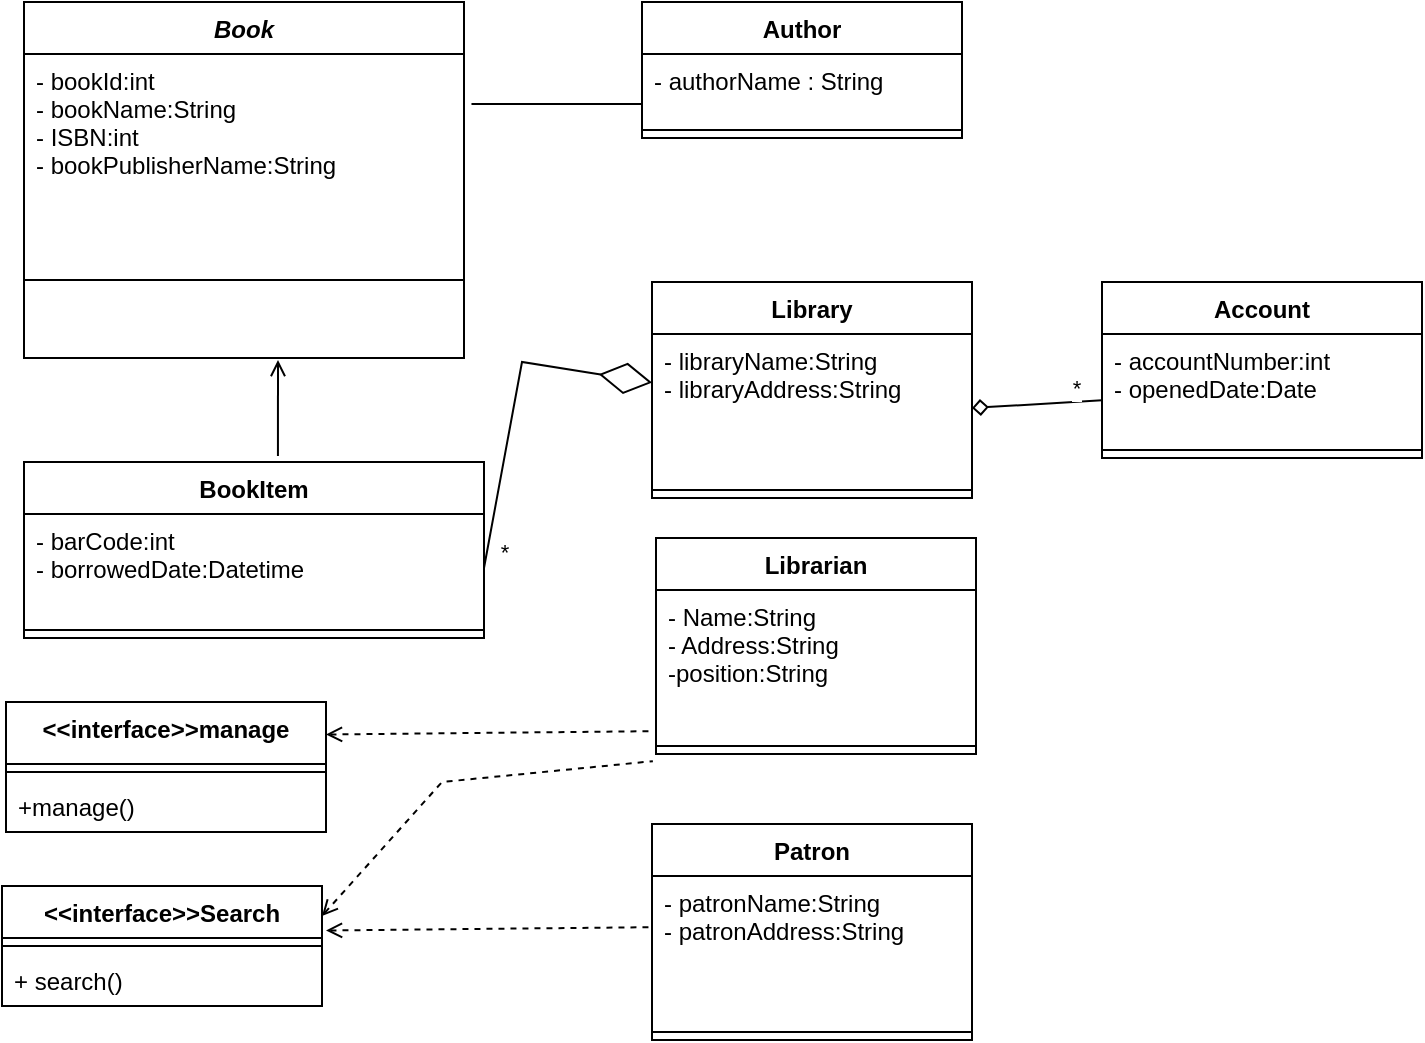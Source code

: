 <mxfile>
    <diagram id="nzj4xnl-at-yW_SZHucE" name="Page-1">
        <mxGraphModel dx="591" dy="911" grid="1" gridSize="10" guides="1" tooltips="1" connect="1" arrows="1" fold="1" page="1" pageScale="1" pageWidth="850" pageHeight="1100" math="0" shadow="0">
            <root>
                <mxCell id="0"/>
                <mxCell id="1" parent="0"/>
                <mxCell id="GIKGNwncqvEjht2F7XLn-5" value="Book" style="swimlane;fontStyle=3;align=center;verticalAlign=top;childLayout=stackLayout;horizontal=1;startSize=26;horizontalStack=0;resizeParent=1;resizeParentMax=0;resizeLast=0;collapsible=1;marginBottom=0;" parent="1" vertex="1">
                    <mxGeometry x="31" y="40" width="220" height="178" as="geometry"/>
                </mxCell>
                <mxCell id="GIKGNwncqvEjht2F7XLn-6" value="- bookId:int&#10;- bookName:String&#10;- ISBN:int&#10;- bookPublisherName:String" style="text;strokeColor=none;fillColor=none;align=left;verticalAlign=top;spacingLeft=4;spacingRight=4;overflow=hidden;rotatable=0;points=[[0,0.5],[1,0.5]];portConstraint=eastwest;" parent="GIKGNwncqvEjht2F7XLn-5" vertex="1">
                    <mxGeometry y="26" width="220" height="74" as="geometry"/>
                </mxCell>
                <mxCell id="GIKGNwncqvEjht2F7XLn-7" value="" style="line;strokeWidth=1;fillColor=none;align=left;verticalAlign=middle;spacingTop=-1;spacingLeft=3;spacingRight=3;rotatable=0;labelPosition=right;points=[];portConstraint=eastwest;" parent="GIKGNwncqvEjht2F7XLn-5" vertex="1">
                    <mxGeometry y="100" width="220" height="78" as="geometry"/>
                </mxCell>
                <mxCell id="GIKGNwncqvEjht2F7XLn-12" value="BookItem" style="swimlane;fontStyle=1;align=center;verticalAlign=top;childLayout=stackLayout;horizontal=1;startSize=26;horizontalStack=0;resizeParent=1;resizeParentMax=0;resizeLast=0;collapsible=1;marginBottom=0;" parent="1" vertex="1">
                    <mxGeometry x="31" y="270" width="230" height="88" as="geometry"/>
                </mxCell>
                <mxCell id="GIKGNwncqvEjht2F7XLn-13" value="- barCode:int&#10;- borrowedDate:Datetime" style="text;strokeColor=none;fillColor=none;align=left;verticalAlign=top;spacingLeft=4;spacingRight=4;overflow=hidden;rotatable=0;points=[[0,0.5],[1,0.5]];portConstraint=eastwest;" parent="GIKGNwncqvEjht2F7XLn-12" vertex="1">
                    <mxGeometry y="26" width="230" height="54" as="geometry"/>
                </mxCell>
                <mxCell id="GIKGNwncqvEjht2F7XLn-14" value="" style="line;strokeWidth=1;fillColor=none;align=left;verticalAlign=middle;spacingTop=-1;spacingLeft=3;spacingRight=3;rotatable=0;labelPosition=right;points=[];portConstraint=eastwest;" parent="GIKGNwncqvEjht2F7XLn-12" vertex="1">
                    <mxGeometry y="80" width="230" height="8" as="geometry"/>
                </mxCell>
                <mxCell id="GIKGNwncqvEjht2F7XLn-21" value="" style="endArrow=open;html=1;rounded=0;exitX=0.552;exitY=-0.034;exitDx=0;exitDy=0;exitPerimeter=0;endFill=0;" parent="1" source="GIKGNwncqvEjht2F7XLn-12" edge="1">
                    <mxGeometry width="50" height="50" relative="1" as="geometry">
                        <mxPoint x="108" y="269" as="sourcePoint"/>
                        <mxPoint x="158" y="219" as="targetPoint"/>
                    </mxGeometry>
                </mxCell>
                <mxCell id="GIKGNwncqvEjht2F7XLn-22" value="Author" style="swimlane;fontStyle=1;align=center;verticalAlign=top;childLayout=stackLayout;horizontal=1;startSize=26;horizontalStack=0;resizeParent=1;resizeParentMax=0;resizeLast=0;collapsible=1;marginBottom=0;fillColor=none;" parent="1" vertex="1">
                    <mxGeometry x="340" y="40" width="160" height="68" as="geometry"/>
                </mxCell>
                <mxCell id="GIKGNwncqvEjht2F7XLn-23" value="- authorName : String" style="text;strokeColor=none;fillColor=none;align=left;verticalAlign=top;spacingLeft=4;spacingRight=4;overflow=hidden;rotatable=0;points=[[0,0.5],[1,0.5]];portConstraint=eastwest;" parent="GIKGNwncqvEjht2F7XLn-22" vertex="1">
                    <mxGeometry y="26" width="160" height="34" as="geometry"/>
                </mxCell>
                <mxCell id="GIKGNwncqvEjht2F7XLn-24" value="" style="line;strokeWidth=1;fillColor=none;align=left;verticalAlign=middle;spacingTop=-1;spacingLeft=3;spacingRight=3;rotatable=0;labelPosition=right;points=[];portConstraint=eastwest;" parent="GIKGNwncqvEjht2F7XLn-22" vertex="1">
                    <mxGeometry y="60" width="160" height="8" as="geometry"/>
                </mxCell>
                <mxCell id="GIKGNwncqvEjht2F7XLn-26" value="Library" style="swimlane;fontStyle=1;align=center;verticalAlign=top;childLayout=stackLayout;horizontal=1;startSize=26;horizontalStack=0;resizeParent=1;resizeParentMax=0;resizeLast=0;collapsible=1;marginBottom=0;fillColor=none;" parent="1" vertex="1">
                    <mxGeometry x="345" y="180" width="160" height="108" as="geometry"/>
                </mxCell>
                <mxCell id="GIKGNwncqvEjht2F7XLn-27" value="- libraryName:String&#10;- libraryAddress:String&#10;" style="text;strokeColor=none;fillColor=none;align=left;verticalAlign=top;spacingLeft=4;spacingRight=4;overflow=hidden;rotatable=0;points=[[0,0.5],[1,0.5]];portConstraint=eastwest;" parent="GIKGNwncqvEjht2F7XLn-26" vertex="1">
                    <mxGeometry y="26" width="160" height="74" as="geometry"/>
                </mxCell>
                <mxCell id="GIKGNwncqvEjht2F7XLn-28" value="" style="line;strokeWidth=1;fillColor=none;align=left;verticalAlign=middle;spacingTop=-1;spacingLeft=3;spacingRight=3;rotatable=0;labelPosition=right;points=[];portConstraint=eastwest;" parent="GIKGNwncqvEjht2F7XLn-26" vertex="1">
                    <mxGeometry y="100" width="160" height="8" as="geometry"/>
                </mxCell>
                <mxCell id="GIKGNwncqvEjht2F7XLn-30" value="" style="endArrow=diamondThin;endFill=0;endSize=24;html=1;rounded=0;exitX=1;exitY=0.5;exitDx=0;exitDy=0;" parent="1" source="GIKGNwncqvEjht2F7XLn-13" target="GIKGNwncqvEjht2F7XLn-27" edge="1">
                    <mxGeometry width="160" relative="1" as="geometry">
                        <mxPoint x="280" y="310" as="sourcePoint"/>
                        <mxPoint x="380" y="310" as="targetPoint"/>
                        <Array as="points">
                            <mxPoint x="280" y="220"/>
                        </Array>
                    </mxGeometry>
                </mxCell>
                <mxCell id="GIKGNwncqvEjht2F7XLn-41" value="*" style="edgeLabel;html=1;align=center;verticalAlign=middle;resizable=0;points=[];" parent="GIKGNwncqvEjht2F7XLn-30" vertex="1" connectable="0">
                    <mxGeometry x="-0.166" relative="1" as="geometry">
                        <mxPoint x="-3" y="62" as="offset"/>
                    </mxGeometry>
                </mxCell>
                <mxCell id="GIKGNwncqvEjht2F7XLn-31" value="Patron" style="swimlane;fontStyle=1;align=center;verticalAlign=top;childLayout=stackLayout;horizontal=1;startSize=26;horizontalStack=0;resizeParent=1;resizeParentMax=0;resizeLast=0;collapsible=1;marginBottom=0;fillColor=none;" parent="1" vertex="1">
                    <mxGeometry x="345" y="451" width="160" height="108" as="geometry"/>
                </mxCell>
                <mxCell id="GIKGNwncqvEjht2F7XLn-32" value="- patronName:String&#10;- patronAddress:String" style="text;strokeColor=none;fillColor=none;align=left;verticalAlign=top;spacingLeft=4;spacingRight=4;overflow=hidden;rotatable=0;points=[[0,0.5],[1,0.5]];portConstraint=eastwest;" parent="GIKGNwncqvEjht2F7XLn-31" vertex="1">
                    <mxGeometry y="26" width="160" height="74" as="geometry"/>
                </mxCell>
                <mxCell id="GIKGNwncqvEjht2F7XLn-33" value="" style="line;strokeWidth=1;fillColor=none;align=left;verticalAlign=middle;spacingTop=-1;spacingLeft=3;spacingRight=3;rotatable=0;labelPosition=right;points=[];portConstraint=eastwest;" parent="GIKGNwncqvEjht2F7XLn-31" vertex="1">
                    <mxGeometry y="100" width="160" height="8" as="geometry"/>
                </mxCell>
                <mxCell id="GIKGNwncqvEjht2F7XLn-35" value="Account" style="swimlane;fontStyle=1;align=center;verticalAlign=top;childLayout=stackLayout;horizontal=1;startSize=26;horizontalStack=0;resizeParent=1;resizeParentMax=0;resizeLast=0;collapsible=1;marginBottom=0;fillColor=none;" parent="1" vertex="1">
                    <mxGeometry x="570" y="180" width="160" height="88" as="geometry"/>
                </mxCell>
                <mxCell id="GIKGNwncqvEjht2F7XLn-36" value="- accountNumber:int&#10;- openedDate:Date&#10;" style="text;strokeColor=none;fillColor=none;align=left;verticalAlign=top;spacingLeft=4;spacingRight=4;overflow=hidden;rotatable=0;points=[[0,0.5],[1,0.5]];portConstraint=eastwest;" parent="GIKGNwncqvEjht2F7XLn-35" vertex="1">
                    <mxGeometry y="26" width="160" height="54" as="geometry"/>
                </mxCell>
                <mxCell id="GIKGNwncqvEjht2F7XLn-37" value="" style="line;strokeWidth=1;fillColor=none;align=left;verticalAlign=middle;spacingTop=-1;spacingLeft=3;spacingRight=3;rotatable=0;labelPosition=right;points=[];portConstraint=eastwest;" parent="GIKGNwncqvEjht2F7XLn-35" vertex="1">
                    <mxGeometry y="80" width="160" height="8" as="geometry"/>
                </mxCell>
                <mxCell id="GIKGNwncqvEjht2F7XLn-39" value="" style="endArrow=none;endFill=0;endSize=24;html=1;rounded=0;strokeColor=default;startArrow=diamond;startFill=0;exitX=1;exitY=0.5;exitDx=0;exitDy=0;" parent="1" source="GIKGNwncqvEjht2F7XLn-27" edge="1">
                    <mxGeometry width="160" relative="1" as="geometry">
                        <mxPoint x="511" y="228.84" as="sourcePoint"/>
                        <mxPoint x="570" y="239.15" as="targetPoint"/>
                        <Array as="points"/>
                    </mxGeometry>
                </mxCell>
                <mxCell id="GIKGNwncqvEjht2F7XLn-40" value="*" style="edgeLabel;html=1;align=center;verticalAlign=middle;resizable=0;points=[];" parent="GIKGNwncqvEjht2F7XLn-39" vertex="1" connectable="0">
                    <mxGeometry x="-0.384" y="6" relative="1" as="geometry">
                        <mxPoint x="32" y="-3" as="offset"/>
                    </mxGeometry>
                </mxCell>
                <mxCell id="GIKGNwncqvEjht2F7XLn-42" value="Librarian" style="swimlane;fontStyle=1;align=center;verticalAlign=top;childLayout=stackLayout;horizontal=1;startSize=26;horizontalStack=0;resizeParent=1;resizeParentMax=0;resizeLast=0;collapsible=1;marginBottom=0;fillColor=none;" parent="1" vertex="1">
                    <mxGeometry x="347" y="308" width="160" height="108" as="geometry"/>
                </mxCell>
                <mxCell id="GIKGNwncqvEjht2F7XLn-43" value="- Name:String&#10;- Address:String&#10;-position:String&#10;" style="text;strokeColor=none;fillColor=none;align=left;verticalAlign=top;spacingLeft=4;spacingRight=4;overflow=hidden;rotatable=0;points=[[0,0.5],[1,0.5]];portConstraint=eastwest;" parent="GIKGNwncqvEjht2F7XLn-42" vertex="1">
                    <mxGeometry y="26" width="160" height="74" as="geometry"/>
                </mxCell>
                <mxCell id="GIKGNwncqvEjht2F7XLn-44" value="" style="line;strokeWidth=1;fillColor=none;align=left;verticalAlign=middle;spacingTop=-1;spacingLeft=3;spacingRight=3;rotatable=0;labelPosition=right;points=[];portConstraint=eastwest;" parent="GIKGNwncqvEjht2F7XLn-42" vertex="1">
                    <mxGeometry y="100" width="160" height="8" as="geometry"/>
                </mxCell>
                <mxCell id="GIKGNwncqvEjht2F7XLn-46" value="&lt;&lt;interface&gt;&gt;Search" style="swimlane;fontStyle=1;align=center;verticalAlign=top;childLayout=stackLayout;horizontal=1;startSize=26;horizontalStack=0;resizeParent=1;resizeParentMax=0;resizeLast=0;collapsible=1;marginBottom=0;fillColor=none;" parent="1" vertex="1">
                    <mxGeometry x="20" y="482" width="160" height="60" as="geometry"/>
                </mxCell>
                <mxCell id="GIKGNwncqvEjht2F7XLn-48" value="" style="line;strokeWidth=1;fillColor=none;align=left;verticalAlign=middle;spacingTop=-1;spacingLeft=3;spacingRight=3;rotatable=0;labelPosition=right;points=[];portConstraint=eastwest;" parent="GIKGNwncqvEjht2F7XLn-46" vertex="1">
                    <mxGeometry y="26" width="160" height="8" as="geometry"/>
                </mxCell>
                <mxCell id="GIKGNwncqvEjht2F7XLn-49" value="+ search()" style="text;strokeColor=none;fillColor=none;align=left;verticalAlign=top;spacingLeft=4;spacingRight=4;overflow=hidden;rotatable=0;points=[[0,0.5],[1,0.5]];portConstraint=eastwest;" parent="GIKGNwncqvEjht2F7XLn-46" vertex="1">
                    <mxGeometry y="34" width="160" height="26" as="geometry"/>
                </mxCell>
                <mxCell id="GIKGNwncqvEjht2F7XLn-50" value="&lt;&lt;interface&gt;&gt;manage" style="swimlane;fontStyle=1;align=center;verticalAlign=top;childLayout=stackLayout;horizontal=1;startSize=31;horizontalStack=0;resizeParent=1;resizeParentMax=0;resizeLast=0;collapsible=1;marginBottom=0;fillColor=none;" parent="1" vertex="1">
                    <mxGeometry x="22" y="390" width="160" height="65" as="geometry"/>
                </mxCell>
                <mxCell id="GIKGNwncqvEjht2F7XLn-51" value="" style="line;strokeWidth=1;fillColor=none;align=left;verticalAlign=middle;spacingTop=-1;spacingLeft=3;spacingRight=3;rotatable=0;labelPosition=right;points=[];portConstraint=eastwest;" parent="GIKGNwncqvEjht2F7XLn-50" vertex="1">
                    <mxGeometry y="31" width="160" height="8" as="geometry"/>
                </mxCell>
                <mxCell id="GIKGNwncqvEjht2F7XLn-52" value="+manage()" style="text;strokeColor=none;fillColor=none;align=left;verticalAlign=top;spacingLeft=4;spacingRight=4;overflow=hidden;rotatable=0;points=[[0,0.5],[1,0.5]];portConstraint=eastwest;" parent="GIKGNwncqvEjht2F7XLn-50" vertex="1">
                    <mxGeometry y="39" width="160" height="26" as="geometry"/>
                </mxCell>
                <mxCell id="GIKGNwncqvEjht2F7XLn-53" value="" style="endArrow=none;html=1;rounded=0;strokeColor=default;entryX=0;entryY=0.75;entryDx=0;entryDy=0;exitX=1.017;exitY=0.338;exitDx=0;exitDy=0;exitPerimeter=0;" parent="1" source="GIKGNwncqvEjht2F7XLn-6" target="GIKGNwncqvEjht2F7XLn-22" edge="1">
                    <mxGeometry width="50" height="50" relative="1" as="geometry">
                        <mxPoint x="251" y="110" as="sourcePoint"/>
                        <mxPoint x="301" y="60" as="targetPoint"/>
                    </mxGeometry>
                </mxCell>
                <mxCell id="GIKGNwncqvEjht2F7XLn-54" value="" style="endArrow=none;dashed=1;html=1;rounded=0;strokeColor=default;exitX=1;exitY=0.25;exitDx=0;exitDy=0;entryX=-0.016;entryY=0.954;entryDx=0;entryDy=0;entryPerimeter=0;endFill=0;startArrow=open;startFill=0;" parent="1" source="GIKGNwncqvEjht2F7XLn-50" target="GIKGNwncqvEjht2F7XLn-43" edge="1">
                    <mxGeometry width="50" height="50" relative="1" as="geometry">
                        <mxPoint x="230" y="440" as="sourcePoint"/>
                        <mxPoint x="280" y="390" as="targetPoint"/>
                    </mxGeometry>
                </mxCell>
                <mxCell id="GIKGNwncqvEjht2F7XLn-55" value="" style="endArrow=none;dashed=1;html=1;rounded=0;strokeColor=default;exitX=1;exitY=0.25;exitDx=0;exitDy=0;entryX=-0.016;entryY=0.954;entryDx=0;entryDy=0;entryPerimeter=0;endFill=0;startArrow=open;startFill=0;" parent="1" edge="1">
                    <mxGeometry width="50" height="50" relative="1" as="geometry">
                        <mxPoint x="182" y="504.25" as="sourcePoint"/>
                        <mxPoint x="344.44" y="502.596" as="targetPoint"/>
                    </mxGeometry>
                </mxCell>
                <mxCell id="GIKGNwncqvEjht2F7XLn-56" value="" style="endArrow=none;dashed=1;html=1;rounded=0;strokeColor=default;exitX=1;exitY=0.25;exitDx=0;exitDy=0;entryX=-0.016;entryY=0.954;entryDx=0;entryDy=0;entryPerimeter=0;endFill=0;startArrow=open;startFill=0;" parent="1" source="GIKGNwncqvEjht2F7XLn-46" edge="1">
                    <mxGeometry width="50" height="50" relative="1" as="geometry">
                        <mxPoint x="183" y="421.25" as="sourcePoint"/>
                        <mxPoint x="345.44" y="419.596" as="targetPoint"/>
                        <Array as="points">
                            <mxPoint x="240" y="430"/>
                        </Array>
                    </mxGeometry>
                </mxCell>
            </root>
        </mxGraphModel>
    </diagram>
</mxfile>